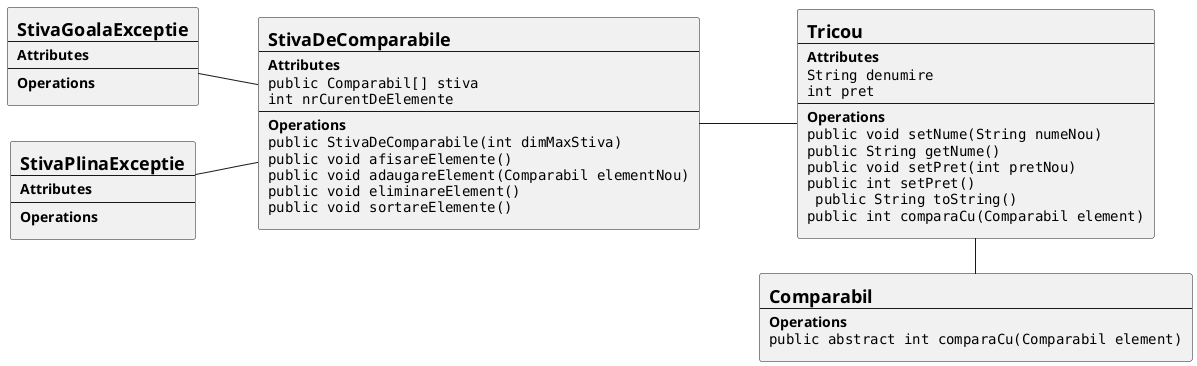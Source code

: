 @startuml diagrama
scale 1
left to right direction
skinparam PackageStyle rect
skinparam SequenceMessageAlignment center

rectangle Comparabil[
    =Comparabil
    ---
    **Operations**
    ""public abstract int comparaCu(Comparabil element)""
]

rectangle Tricou[
    =Tricou
    ----
    **Attributes**
    ""String denumire""
    ""int pret""
    ---
    **Operations**
    ""public void setNume(String numeNou)""
    ""public String getNume()""
    ""public void setPret(int pretNou)""
    ""public int setPret()""
    "" public String toString()""
    ""public int comparaCu(Comparabil element)""
]

rectangle StivaDeComparabile[
    =StivaDeComparabile
    ---
    **Attributes**
    ""public Comparabil[] stiva""
    ""int nrCurentDeElemente""
    ---
    **Operations**
    ""public StivaDeComparabile(int dimMaxStiva)""
    ""public void afisareElemente()""
    ""public void adaugareElement(Comparabil elementNou)""
    ""public void eliminareElement()""
    ""public void sortareElemente()""
]

rectangle StivaGoalaExceptie[
    =StivaGoalaExceptie
    ---
    **Attributes**
    ---
    **Operations**
]

rectangle StivaPlinaExceptie[
    =StivaPlinaExceptie
    ---
    **Attributes**
    ---
    **Operations**
]

Comparabil -left- Tricou
StivaDeComparabile -- Tricou
StivaGoalaExceptie -down- StivaDeComparabile
StivaPlinaExceptie -down- StivaDeComparabile

@enduml